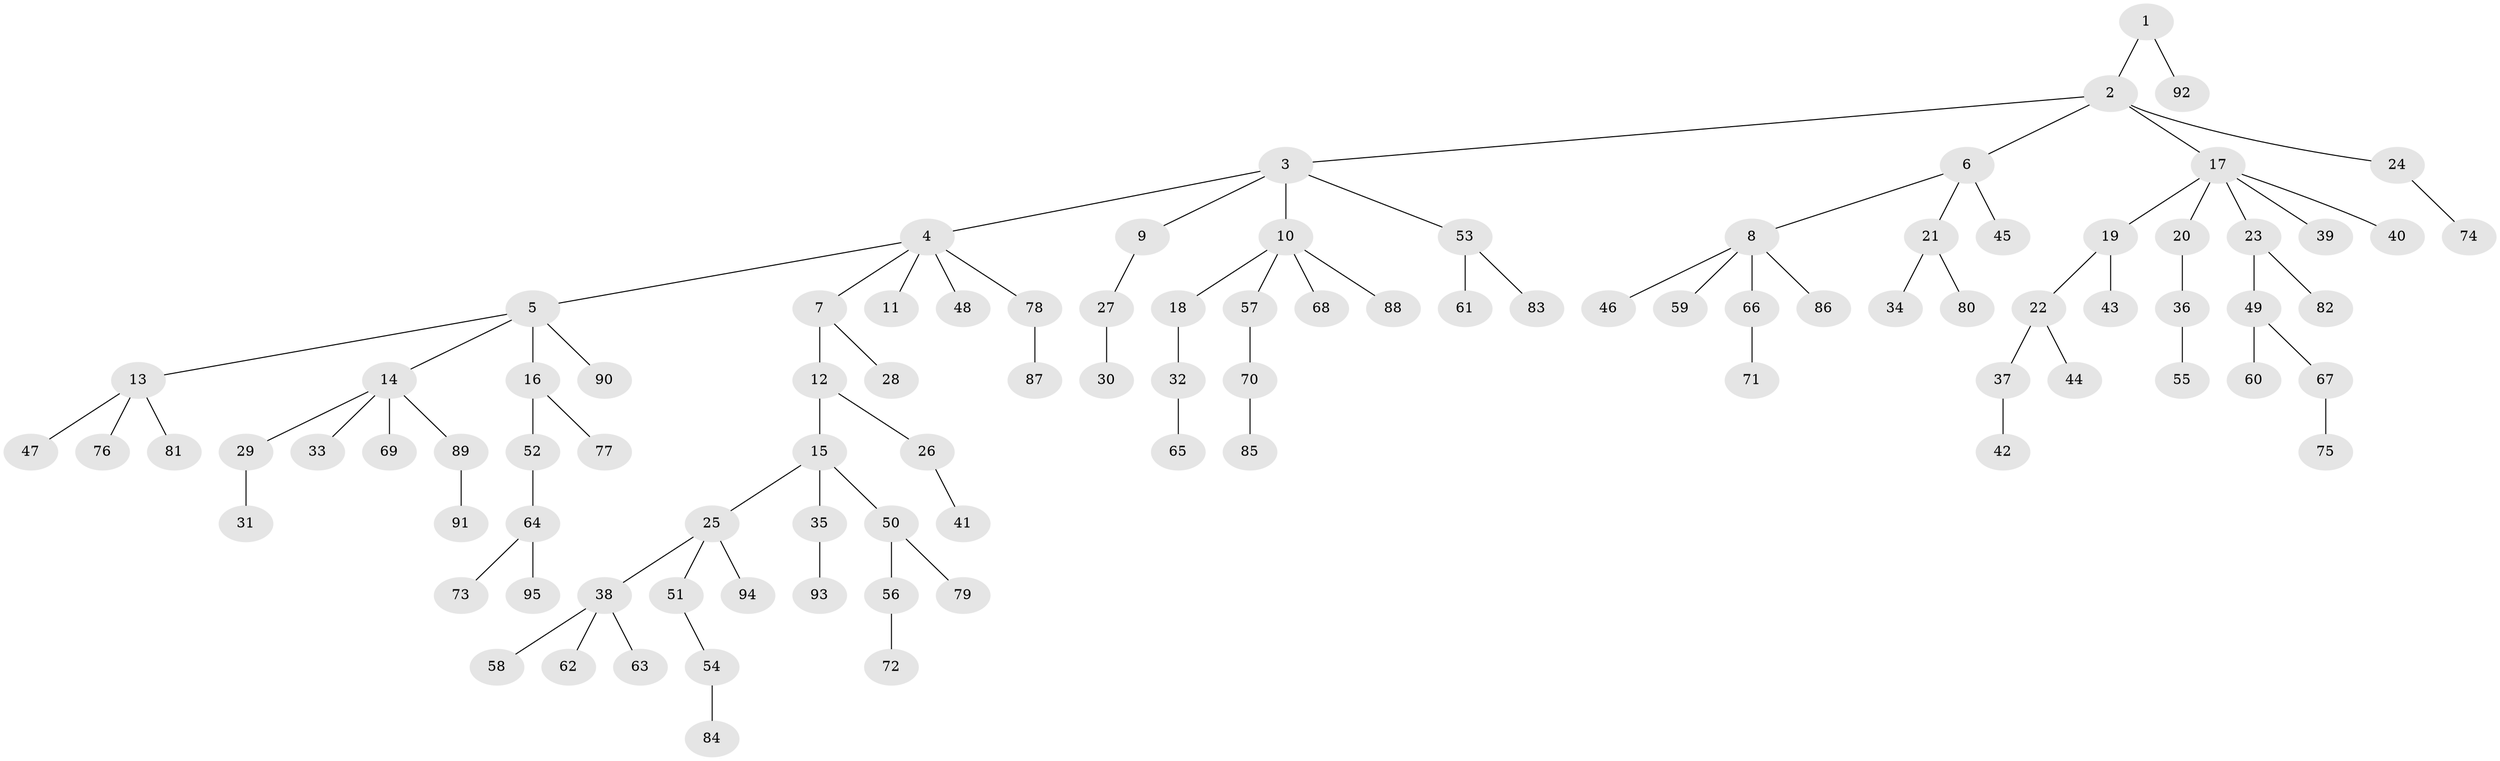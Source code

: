 // Generated by graph-tools (version 1.1) at 2025/50/03/09/25 03:50:19]
// undirected, 95 vertices, 94 edges
graph export_dot {
graph [start="1"]
  node [color=gray90,style=filled];
  1;
  2;
  3;
  4;
  5;
  6;
  7;
  8;
  9;
  10;
  11;
  12;
  13;
  14;
  15;
  16;
  17;
  18;
  19;
  20;
  21;
  22;
  23;
  24;
  25;
  26;
  27;
  28;
  29;
  30;
  31;
  32;
  33;
  34;
  35;
  36;
  37;
  38;
  39;
  40;
  41;
  42;
  43;
  44;
  45;
  46;
  47;
  48;
  49;
  50;
  51;
  52;
  53;
  54;
  55;
  56;
  57;
  58;
  59;
  60;
  61;
  62;
  63;
  64;
  65;
  66;
  67;
  68;
  69;
  70;
  71;
  72;
  73;
  74;
  75;
  76;
  77;
  78;
  79;
  80;
  81;
  82;
  83;
  84;
  85;
  86;
  87;
  88;
  89;
  90;
  91;
  92;
  93;
  94;
  95;
  1 -- 2;
  1 -- 92;
  2 -- 3;
  2 -- 6;
  2 -- 17;
  2 -- 24;
  3 -- 4;
  3 -- 9;
  3 -- 10;
  3 -- 53;
  4 -- 5;
  4 -- 7;
  4 -- 11;
  4 -- 48;
  4 -- 78;
  5 -- 13;
  5 -- 14;
  5 -- 16;
  5 -- 90;
  6 -- 8;
  6 -- 21;
  6 -- 45;
  7 -- 12;
  7 -- 28;
  8 -- 46;
  8 -- 59;
  8 -- 66;
  8 -- 86;
  9 -- 27;
  10 -- 18;
  10 -- 57;
  10 -- 68;
  10 -- 88;
  12 -- 15;
  12 -- 26;
  13 -- 47;
  13 -- 76;
  13 -- 81;
  14 -- 29;
  14 -- 33;
  14 -- 69;
  14 -- 89;
  15 -- 25;
  15 -- 35;
  15 -- 50;
  16 -- 52;
  16 -- 77;
  17 -- 19;
  17 -- 20;
  17 -- 23;
  17 -- 39;
  17 -- 40;
  18 -- 32;
  19 -- 22;
  19 -- 43;
  20 -- 36;
  21 -- 34;
  21 -- 80;
  22 -- 37;
  22 -- 44;
  23 -- 49;
  23 -- 82;
  24 -- 74;
  25 -- 38;
  25 -- 51;
  25 -- 94;
  26 -- 41;
  27 -- 30;
  29 -- 31;
  32 -- 65;
  35 -- 93;
  36 -- 55;
  37 -- 42;
  38 -- 58;
  38 -- 62;
  38 -- 63;
  49 -- 60;
  49 -- 67;
  50 -- 56;
  50 -- 79;
  51 -- 54;
  52 -- 64;
  53 -- 61;
  53 -- 83;
  54 -- 84;
  56 -- 72;
  57 -- 70;
  64 -- 73;
  64 -- 95;
  66 -- 71;
  67 -- 75;
  70 -- 85;
  78 -- 87;
  89 -- 91;
}
